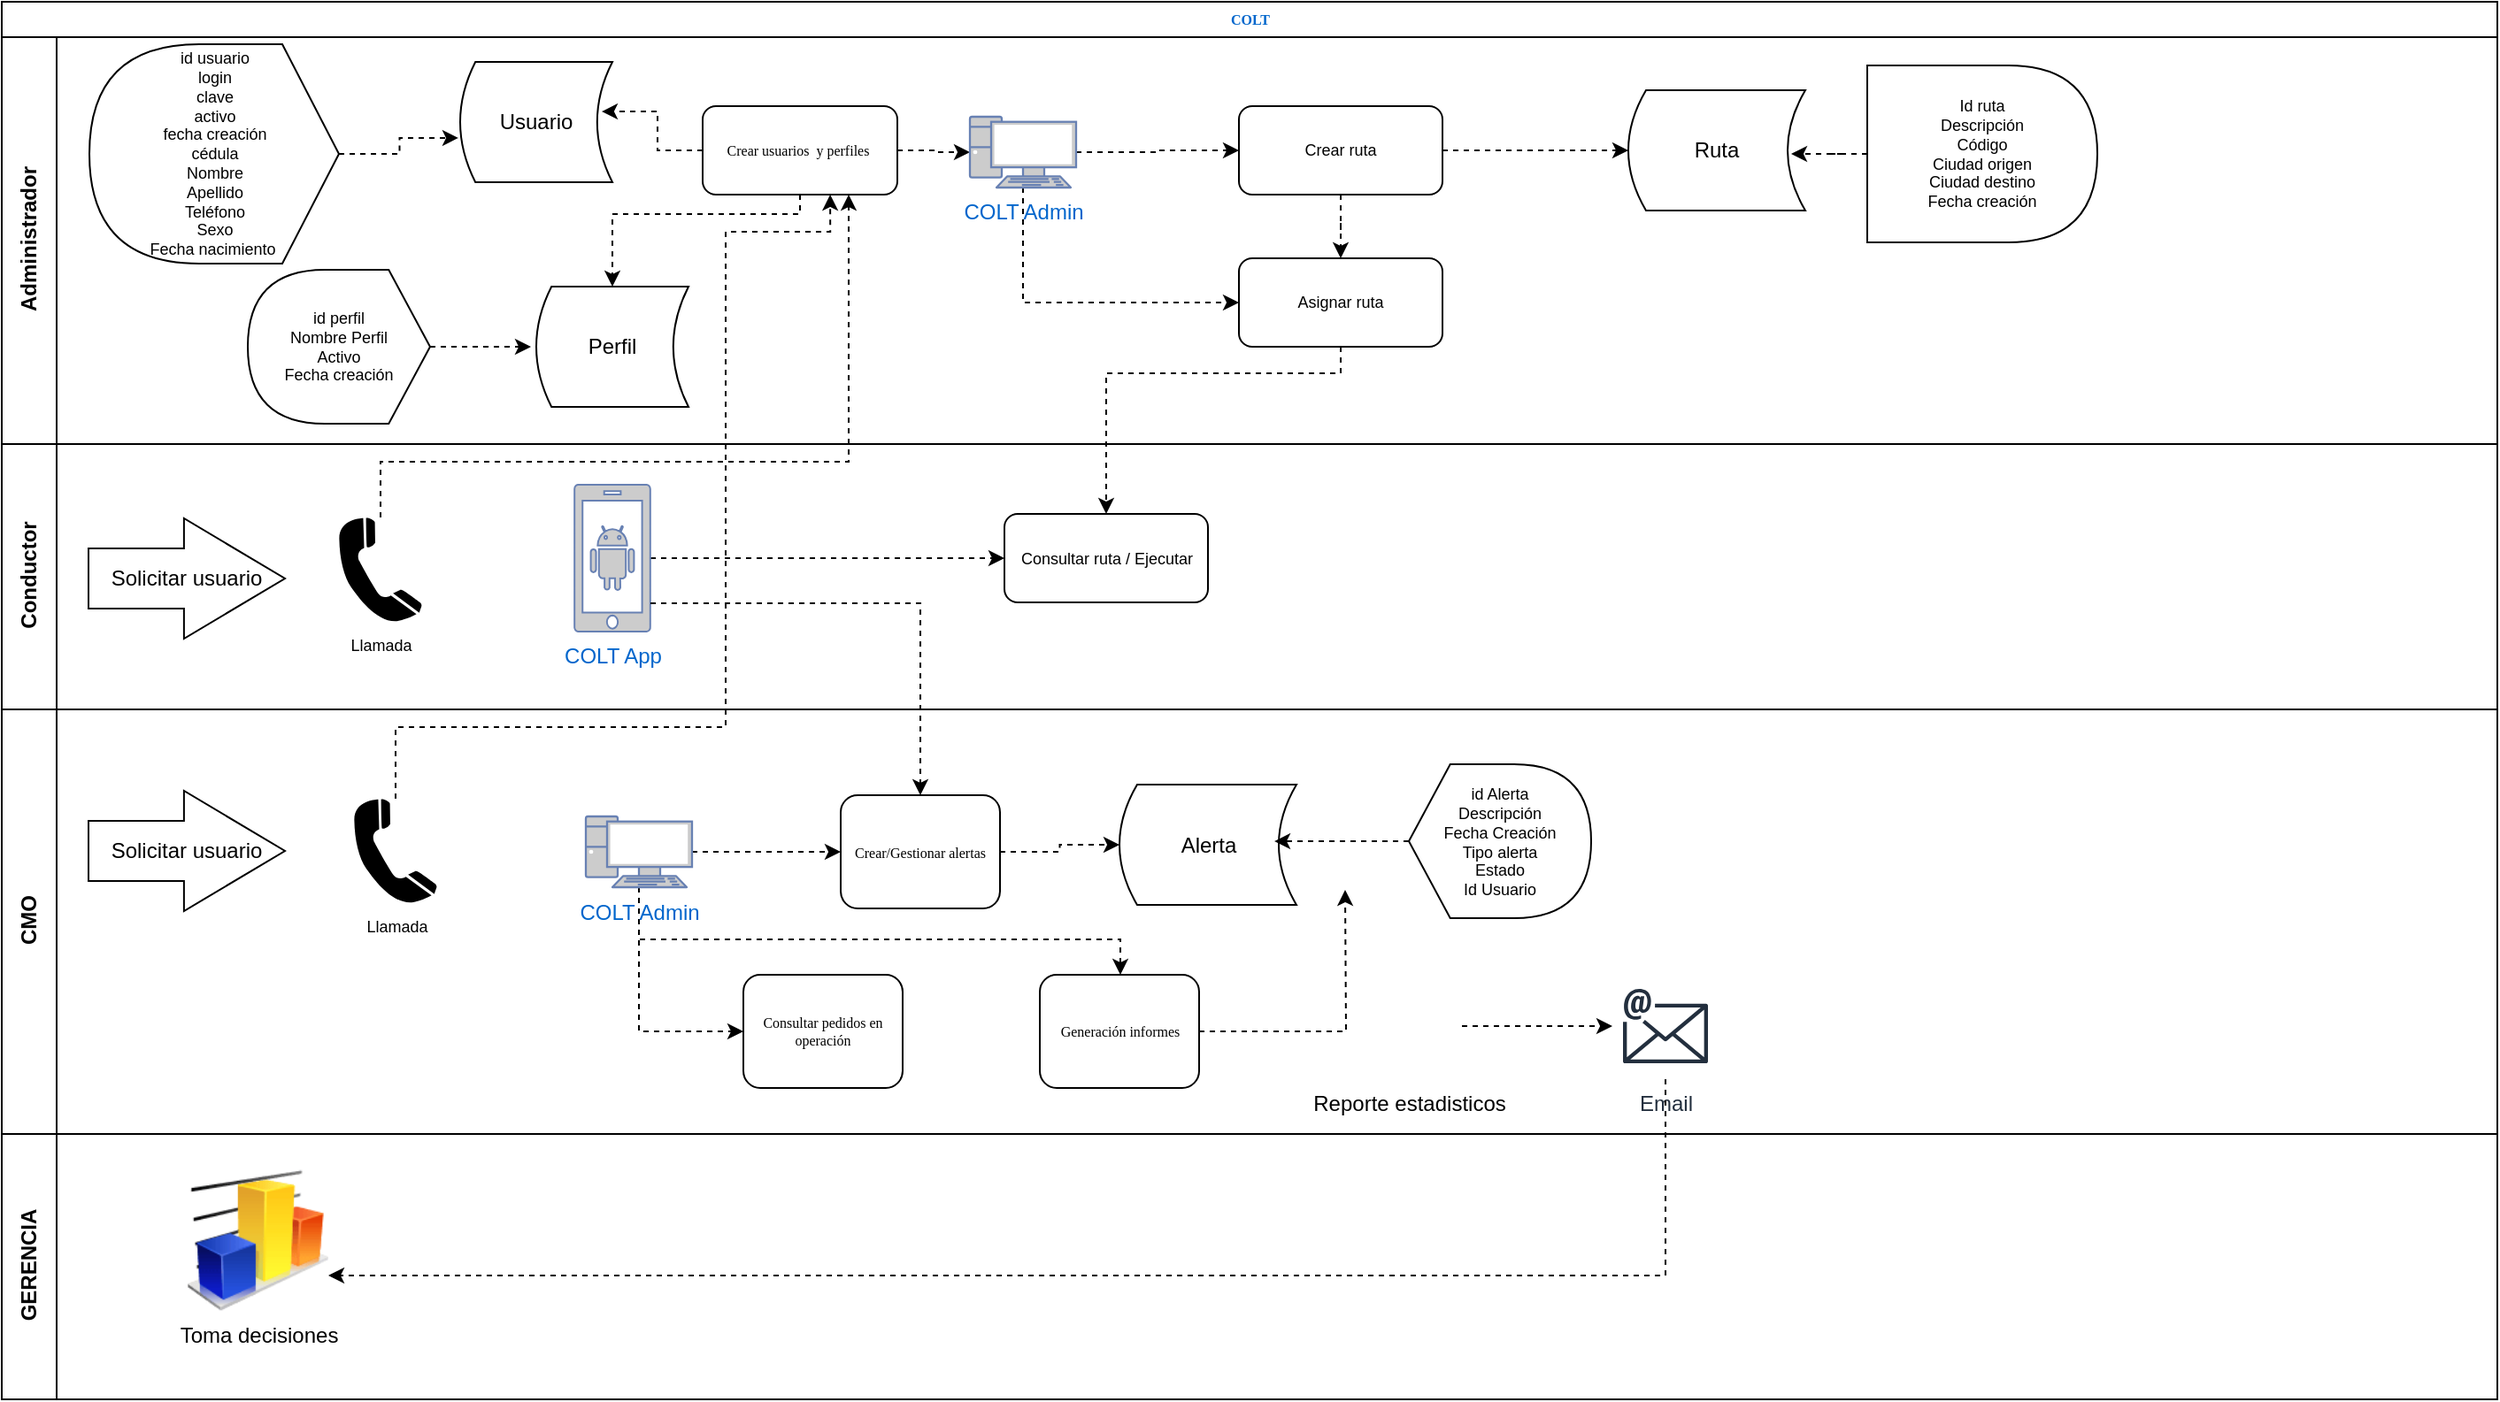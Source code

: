 <mxfile version="10.6.8" type="device"><diagram name="Page-1" id="c7488fd3-1785-93aa-aadb-54a6760d102a"><mxGraphModel dx="882" dy="413" grid="1" gridSize="10" guides="1" tooltips="1" connect="1" arrows="1" fold="1" page="1" pageScale="1" pageWidth="1100" pageHeight="850" background="#ffffff" math="0" shadow="0"><root><mxCell id="0"/><mxCell id="1" parent="0"/><mxCell id="2b4e8129b02d487f-1" value="COLT" style="swimlane;html=1;childLayout=stackLayout;horizontal=1;startSize=20;horizontalStack=0;rounded=0;shadow=0;labelBackgroundColor=none;strokeColor=#000000;strokeWidth=1;fillColor=#ffffff;fontFamily=Verdana;fontSize=8;fontColor=#0066CC;align=center;" parent="1" vertex="1"><mxGeometry x="41" y="70" width="1410" height="790" as="geometry"/></mxCell><mxCell id="2b4e8129b02d487f-2" value="Administrador" style="swimlane;html=1;startSize=31;horizontal=0;" parent="2b4e8129b02d487f-1" vertex="1"><mxGeometry y="20" width="1410" height="230" as="geometry"/></mxCell><mxCell id="S_NGNboFPDJXsQUokoUb-77" style="edgeStyle=orthogonalEdgeStyle;rounded=0;orthogonalLoop=1;jettySize=auto;html=1;dashed=1;" edge="1" parent="2b4e8129b02d487f-2" source="2b4e8129b02d487f-6" target="S_NGNboFPDJXsQUokoUb-76"><mxGeometry relative="1" as="geometry"/></mxCell><mxCell id="S_NGNboFPDJXsQUokoUb-84" style="edgeStyle=orthogonalEdgeStyle;rounded=0;orthogonalLoop=1;jettySize=auto;html=1;entryX=0.93;entryY=0.412;entryDx=0;entryDy=0;entryPerimeter=0;dashed=1;" edge="1" parent="2b4e8129b02d487f-2" source="2b4e8129b02d487f-6" target="S_NGNboFPDJXsQUokoUb-74"><mxGeometry relative="1" as="geometry"/></mxCell><mxCell id="S_NGNboFPDJXsQUokoUb-99" style="edgeStyle=orthogonalEdgeStyle;rounded=0;orthogonalLoop=1;jettySize=auto;html=1;dashed=1;fontColor=#0066CC;" edge="1" parent="2b4e8129b02d487f-2" source="2b4e8129b02d487f-6" target="S_NGNboFPDJXsQUokoUb-94"><mxGeometry relative="1" as="geometry"><Array as="points"><mxPoint x="451" y="100"/><mxPoint x="345" y="100"/></Array></mxGeometry></mxCell><mxCell id="2b4e8129b02d487f-6" value="Crear usuarios&amp;nbsp; y perfiles&amp;nbsp;" style="rounded=1;whiteSpace=wrap;html=1;shadow=0;labelBackgroundColor=none;strokeColor=#000000;strokeWidth=1;fillColor=#ffffff;fontFamily=Verdana;fontSize=8;fontColor=#000000;align=center;" parent="2b4e8129b02d487f-2" vertex="1"><mxGeometry x="396" y="39" width="110" height="50" as="geometry"/></mxCell><mxCell id="S_NGNboFPDJXsQUokoUb-107" style="edgeStyle=orthogonalEdgeStyle;rounded=0;orthogonalLoop=1;jettySize=auto;html=1;entryX=0.5;entryY=0;entryDx=0;entryDy=0;dashed=1;fontColor=#0066CC;" edge="1" parent="2b4e8129b02d487f-2" source="mrbE-FonFlYEsQ7ODGQl-52" target="S_NGNboFPDJXsQUokoUb-105"><mxGeometry relative="1" as="geometry"/></mxCell><mxCell id="S_NGNboFPDJXsQUokoUb-111" style="edgeStyle=orthogonalEdgeStyle;rounded=0;orthogonalLoop=1;jettySize=auto;html=1;entryX=0;entryY=0.5;entryDx=0;entryDy=0;dashed=1;fontColor=#0066CC;" edge="1" parent="2b4e8129b02d487f-2" source="mrbE-FonFlYEsQ7ODGQl-52" target="mrbE-FonFlYEsQ7ODGQl-9"><mxGeometry relative="1" as="geometry"/></mxCell><mxCell id="mrbE-FonFlYEsQ7ODGQl-52" value="Crear ruta" style="rounded=1;whiteSpace=wrap;html=1;fontSize=9;" parent="2b4e8129b02d487f-2" vertex="1"><mxGeometry x="699" y="39" width="115" height="50" as="geometry"/></mxCell><mxCell id="mrbE-FonFlYEsQ7ODGQl-9" value="Ruta" style="shape=dataStorage;whiteSpace=wrap;html=1;" parent="2b4e8129b02d487f-2" vertex="1"><mxGeometry x="919" y="30" width="100" height="68" as="geometry"/></mxCell><mxCell id="mrbE-FonFlYEsQ7ODGQl-14" value="Id ruta&lt;br&gt;Descripción&lt;br&gt;Código&lt;br&gt;Ciudad origen&lt;br&gt;Ciudad destino&lt;br&gt;Fecha creación&lt;br style=&quot;font-size: 9px&quot;&gt;" style="shape=display;whiteSpace=wrap;html=1;size=0;fontSize=9;" parent="2b4e8129b02d487f-2" vertex="1"><mxGeometry x="1054" y="16" width="130" height="100" as="geometry"/></mxCell><mxCell id="mrbE-FonFlYEsQ7ODGQl-17" style="edgeStyle=orthogonalEdgeStyle;rounded=0;orthogonalLoop=1;jettySize=auto;html=1;entryX=0.92;entryY=0.529;entryDx=0;entryDy=0;entryPerimeter=0;dashed=1;fontSize=9;" parent="2b4e8129b02d487f-2" source="mrbE-FonFlYEsQ7ODGQl-14" target="mrbE-FonFlYEsQ7ODGQl-9" edge="1"><mxGeometry relative="1" as="geometry"/></mxCell><mxCell id="S_NGNboFPDJXsQUokoUb-74" value="Usuario" style="shape=dataStorage;whiteSpace=wrap;html=1;" vertex="1" parent="2b4e8129b02d487f-2"><mxGeometry x="259" y="14" width="86" height="68" as="geometry"/></mxCell><mxCell id="S_NGNboFPDJXsQUokoUb-103" style="edgeStyle=orthogonalEdgeStyle;rounded=0;orthogonalLoop=1;jettySize=auto;html=1;dashed=1;fontColor=#0066CC;" edge="1" parent="2b4e8129b02d487f-2" source="S_NGNboFPDJXsQUokoUb-76" target="mrbE-FonFlYEsQ7ODGQl-52"><mxGeometry relative="1" as="geometry"/></mxCell><mxCell id="S_NGNboFPDJXsQUokoUb-106" style="edgeStyle=orthogonalEdgeStyle;rounded=0;orthogonalLoop=1;jettySize=auto;html=1;entryX=0;entryY=0.5;entryDx=0;entryDy=0;dashed=1;fontColor=#0066CC;" edge="1" parent="2b4e8129b02d487f-2" source="S_NGNboFPDJXsQUokoUb-76" target="S_NGNboFPDJXsQUokoUb-105"><mxGeometry relative="1" as="geometry"><Array as="points"><mxPoint x="577" y="150"/></Array></mxGeometry></mxCell><mxCell id="S_NGNboFPDJXsQUokoUb-76" value="COLT Admin" style="fontColor=#0066CC;verticalAlign=top;verticalLabelPosition=bottom;labelPosition=center;align=center;html=1;outlineConnect=0;fillColor=#CCCCCC;strokeColor=#6881B3;gradientColor=none;gradientDirection=north;strokeWidth=2;shape=mxgraph.networks.pc;" vertex="1" parent="2b4e8129b02d487f-2"><mxGeometry x="547" y="45" width="60" height="40" as="geometry"/></mxCell><mxCell id="S_NGNboFPDJXsQUokoUb-83" value="id usuario&lt;br&gt;login&lt;br&gt;clave&lt;br&gt;activo&lt;br&gt;fecha creación&lt;br&gt;cédula&lt;br&gt;Nombre&lt;br&gt;Apellido&lt;br&gt;Teléfono&lt;br&gt;Sexo&lt;br&gt;Fecha nacimiento&amp;nbsp;&lt;br style=&quot;font-size: 9px&quot;&gt;" style="shape=display;whiteSpace=wrap;html=1;size=0.227;fontSize=9;direction=west;" vertex="1" parent="2b4e8129b02d487f-2"><mxGeometry x="49.5" y="4" width="141" height="124" as="geometry"/></mxCell><mxCell id="S_NGNboFPDJXsQUokoUb-93" style="edgeStyle=orthogonalEdgeStyle;rounded=0;orthogonalLoop=1;jettySize=auto;html=1;dashed=1;fontColor=#0066CC;entryX=-0.012;entryY=0.632;entryDx=0;entryDy=0;entryPerimeter=0;" edge="1" parent="2b4e8129b02d487f-2" source="S_NGNboFPDJXsQUokoUb-83" target="S_NGNboFPDJXsQUokoUb-74"><mxGeometry relative="1" as="geometry"><mxPoint x="249" y="76" as="targetPoint"/></mxGeometry></mxCell><mxCell id="S_NGNboFPDJXsQUokoUb-94" value="Perfil" style="shape=dataStorage;whiteSpace=wrap;html=1;" vertex="1" parent="2b4e8129b02d487f-2"><mxGeometry x="302" y="141" width="86" height="68" as="geometry"/></mxCell><mxCell id="S_NGNboFPDJXsQUokoUb-96" value="id perfil&lt;br&gt;Nombre Perfil&lt;br&gt;Activo&lt;br&gt;Fecha creación&lt;br style=&quot;font-size: 9px&quot;&gt;" style="shape=display;whiteSpace=wrap;html=1;size=0.227;fontSize=9;direction=west;" vertex="1" parent="2b4e8129b02d487f-2"><mxGeometry x="139" y="131.5" width="103" height="87" as="geometry"/></mxCell><mxCell id="S_NGNboFPDJXsQUokoUb-105" value="Asignar ruta" style="rounded=1;whiteSpace=wrap;html=1;fontSize=9;" vertex="1" parent="2b4e8129b02d487f-2"><mxGeometry x="699" y="125" width="115" height="50" as="geometry"/></mxCell><mxCell id="2b4e8129b02d487f-3" value="Conductor" style="swimlane;html=1;startSize=31;horizontal=0;" parent="2b4e8129b02d487f-1" vertex="1"><mxGeometry y="250" width="1410" height="150" as="geometry"/></mxCell><mxCell id="S_NGNboFPDJXsQUokoUb-1" value="Solicitar usuario" style="shape=singleArrow;whiteSpace=wrap;html=1;arrowWidth=0.5;arrowSize=0.514;" vertex="1" parent="2b4e8129b02d487f-3"><mxGeometry x="49" y="42" width="111" height="68" as="geometry"/></mxCell><mxCell id="S_NGNboFPDJXsQUokoUb-110" style="edgeStyle=orthogonalEdgeStyle;rounded=0;orthogonalLoop=1;jettySize=auto;html=1;entryX=0;entryY=0.5;entryDx=0;entryDy=0;dashed=1;fontColor=#0066CC;" edge="1" parent="2b4e8129b02d487f-3" source="S_NGNboFPDJXsQUokoUb-72" target="S_NGNboFPDJXsQUokoUb-108"><mxGeometry relative="1" as="geometry"/></mxCell><mxCell id="S_NGNboFPDJXsQUokoUb-72" value="COLT App" style="pointerEvents=1;shadow=0;dashed=0;html=1;strokeColor=#6881B3;labelPosition=center;verticalLabelPosition=bottom;verticalAlign=top;align=center;shape=mxgraph.mscae.enterprise.android_phone;fillColor=#CCCCCC;fontColor=#0066CC;" vertex="1" parent="2b4e8129b02d487f-3"><mxGeometry x="323.5" y="23" width="43" height="83" as="geometry"/></mxCell><mxCell id="S_NGNboFPDJXsQUokoUb-6" value="Llamada" style="shape=mxgraph.signs.tech.telephone_3;html=1;fillColor=#000000;strokeColor=none;verticalLabelPosition=bottom;verticalAlign=top;align=center;fontSize=9;" vertex="1" parent="2b4e8129b02d487f-3"><mxGeometry x="190.5" y="41.5" width="47" height="60" as="geometry"/></mxCell><mxCell id="S_NGNboFPDJXsQUokoUb-108" value="Consultar ruta / Ejecutar" style="rounded=1;whiteSpace=wrap;html=1;fontSize=9;" vertex="1" parent="2b4e8129b02d487f-3"><mxGeometry x="566.5" y="39.5" width="115" height="50" as="geometry"/></mxCell><mxCell id="2b4e8129b02d487f-4" value="CMO&lt;br&gt;" style="swimlane;html=1;startSize=31;horizontal=0;" parent="2b4e8129b02d487f-1" vertex="1"><mxGeometry y="400" width="1410" height="240" as="geometry"/></mxCell><mxCell id="BR7oo5DEApg0y5mmbh_P-9" value="Alerta" style="shape=dataStorage;whiteSpace=wrap;html=1;" parent="2b4e8129b02d487f-4" vertex="1"><mxGeometry x="631.5" y="42.5" width="100" height="68" as="geometry"/></mxCell><mxCell id="S_NGNboFPDJXsQUokoUb-14" style="edgeStyle=orthogonalEdgeStyle;rounded=0;orthogonalLoop=1;jettySize=auto;html=1;entryX=0.875;entryY=0.471;entryDx=0;entryDy=0;entryPerimeter=0;dashed=1;" edge="1" parent="2b4e8129b02d487f-4" source="BR7oo5DEApg0y5mmbh_P-11" target="BR7oo5DEApg0y5mmbh_P-9"><mxGeometry relative="1" as="geometry"/></mxCell><mxCell id="BR7oo5DEApg0y5mmbh_P-11" value="id Alerta&lt;br&gt;Descripción&lt;br&gt;Fecha Creación&lt;br&gt;Tipo alerta&lt;br&gt;Estado&lt;br&gt;Id Usuario&lt;br style=&quot;font-size: 9px&quot;&gt;" style="shape=display;whiteSpace=wrap;html=1;size=0.227;fontSize=9;" parent="2b4e8129b02d487f-4" vertex="1"><mxGeometry x="795" y="31" width="103" height="87" as="geometry"/></mxCell><mxCell id="S_NGNboFPDJXsQUokoUb-2" value="Solicitar usuario" style="shape=singleArrow;whiteSpace=wrap;html=1;arrowWidth=0.5;arrowSize=0.514;" vertex="1" parent="2b4e8129b02d487f-4"><mxGeometry x="49" y="46" width="111" height="68" as="geometry"/></mxCell><mxCell id="S_NGNboFPDJXsQUokoUb-3" value="Llamada" style="shape=mxgraph.signs.tech.telephone_3;html=1;fillColor=#000000;strokeColor=none;verticalLabelPosition=bottom;verticalAlign=top;align=center;fontSize=9;" vertex="1" parent="2b4e8129b02d487f-4"><mxGeometry x="199" y="50.5" width="47" height="60" as="geometry"/></mxCell><mxCell id="S_NGNboFPDJXsQUokoUb-16" style="edgeStyle=orthogonalEdgeStyle;rounded=0;orthogonalLoop=1;jettySize=auto;html=1;dashed=1;" edge="1" parent="2b4e8129b02d487f-4" source="S_NGNboFPDJXsQUokoUb-10" target="S_NGNboFPDJXsQUokoUb-13"><mxGeometry relative="1" as="geometry"/></mxCell><mxCell id="S_NGNboFPDJXsQUokoUb-18" style="edgeStyle=orthogonalEdgeStyle;rounded=0;orthogonalLoop=1;jettySize=auto;html=1;entryX=0;entryY=0.5;entryDx=0;entryDy=0;dashed=1;" edge="1" parent="2b4e8129b02d487f-4" source="S_NGNboFPDJXsQUokoUb-10" target="S_NGNboFPDJXsQUokoUb-17"><mxGeometry relative="1" as="geometry"><Array as="points"><mxPoint x="360" y="182"/></Array></mxGeometry></mxCell><mxCell id="S_NGNboFPDJXsQUokoUb-71" style="edgeStyle=orthogonalEdgeStyle;rounded=0;orthogonalLoop=1;jettySize=auto;html=1;dashed=1;" edge="1" parent="2b4e8129b02d487f-4" source="S_NGNboFPDJXsQUokoUb-10" target="S_NGNboFPDJXsQUokoUb-63"><mxGeometry relative="1" as="geometry"><Array as="points"><mxPoint x="360" y="130"/><mxPoint x="632" y="130"/></Array></mxGeometry></mxCell><mxCell id="S_NGNboFPDJXsQUokoUb-10" value="COLT Admin" style="fontColor=#0066CC;verticalAlign=top;verticalLabelPosition=bottom;labelPosition=center;align=center;html=1;outlineConnect=0;fillColor=#CCCCCC;strokeColor=#6881B3;gradientColor=none;gradientDirection=north;strokeWidth=2;shape=mxgraph.networks.pc;" vertex="1" parent="2b4e8129b02d487f-4"><mxGeometry x="330" y="60.5" width="60" height="40" as="geometry"/></mxCell><mxCell id="S_NGNboFPDJXsQUokoUb-102" style="edgeStyle=orthogonalEdgeStyle;rounded=0;orthogonalLoop=1;jettySize=auto;html=1;entryX=0;entryY=0.5;entryDx=0;entryDy=0;dashed=1;fontColor=#0066CC;" edge="1" parent="2b4e8129b02d487f-4" source="S_NGNboFPDJXsQUokoUb-13" target="BR7oo5DEApg0y5mmbh_P-9"><mxGeometry relative="1" as="geometry"/></mxCell><mxCell id="S_NGNboFPDJXsQUokoUb-13" value="Crear/Gestionar alertas" style="rounded=1;whiteSpace=wrap;html=1;shadow=0;labelBackgroundColor=none;strokeColor=#000000;strokeWidth=1;fillColor=#ffffff;fontFamily=Verdana;fontSize=8;fontColor=#000000;align=center;" vertex="1" parent="2b4e8129b02d487f-4"><mxGeometry x="474" y="48.5" width="90" height="64" as="geometry"/></mxCell><mxCell id="S_NGNboFPDJXsQUokoUb-17" value="Consultar pedidos en operación" style="rounded=1;whiteSpace=wrap;html=1;shadow=0;labelBackgroundColor=none;strokeColor=#000000;strokeWidth=1;fillColor=#ffffff;fontFamily=Verdana;fontSize=8;fontColor=#000000;align=center;" vertex="1" parent="2b4e8129b02d487f-4"><mxGeometry x="419" y="150" width="90" height="64" as="geometry"/></mxCell><mxCell id="S_NGNboFPDJXsQUokoUb-63" value="Generación informes" style="rounded=1;whiteSpace=wrap;html=1;shadow=0;labelBackgroundColor=none;strokeColor=#000000;strokeWidth=1;fillColor=#ffffff;fontFamily=Verdana;fontSize=8;fontColor=#000000;align=center;" vertex="1" parent="2b4e8129b02d487f-4"><mxGeometry x="586.5" y="150" width="90" height="64" as="geometry"/></mxCell><mxCell id="S_NGNboFPDJXsQUokoUb-68" style="edgeStyle=orthogonalEdgeStyle;rounded=0;orthogonalLoop=1;jettySize=auto;html=1;dashed=1;" edge="1" parent="2b4e8129b02d487f-4" source="S_NGNboFPDJXsQUokoUb-64" target="S_NGNboFPDJXsQUokoUb-67"><mxGeometry relative="1" as="geometry"/></mxCell><mxCell id="S_NGNboFPDJXsQUokoUb-64" value="Reporte estadisticos" style="shape=image;html=1;verticalAlign=top;verticalLabelPosition=bottom;labelBackgroundColor=#ffffff;imageAspect=0;aspect=fixed;image=https://cdn3.iconfinder.com/data/icons/brands-applications/512/Excel_D-128.png" vertex="1" parent="2b4e8129b02d487f-4"><mxGeometry x="765" y="149" width="60" height="60" as="geometry"/></mxCell><mxCell id="S_NGNboFPDJXsQUokoUb-67" value="Email" style="outlineConnect=0;fontColor=#232F3E;gradientColor=none;strokeColor=#232F3E;fillColor=#ffffff;dashed=0;verticalLabelPosition=bottom;verticalAlign=top;align=center;html=1;fontSize=12;fontStyle=0;aspect=fixed;shape=mxgraph.aws4.resourceIcon;resIcon=mxgraph.aws4.email;" vertex="1" parent="2b4e8129b02d487f-4"><mxGeometry x="910" y="149" width="60" height="60" as="geometry"/></mxCell><mxCell id="S_NGNboFPDJXsQUokoUb-89" style="edgeStyle=orthogonalEdgeStyle;rounded=0;orthogonalLoop=1;jettySize=auto;html=1;entryX=0.5;entryY=0;entryDx=0;entryDy=0;dashed=1;fontColor=#0066CC;" edge="1" parent="2b4e8129b02d487f-1" source="S_NGNboFPDJXsQUokoUb-72" target="S_NGNboFPDJXsQUokoUb-13"><mxGeometry relative="1" as="geometry"><Array as="points"><mxPoint x="389" y="340"/><mxPoint x="519" y="340"/></Array></mxGeometry></mxCell><mxCell id="S_NGNboFPDJXsQUokoUb-100" style="edgeStyle=orthogonalEdgeStyle;rounded=0;orthogonalLoop=1;jettySize=auto;html=1;entryX=0.75;entryY=1;entryDx=0;entryDy=0;dashed=1;fontColor=#0066CC;" edge="1" parent="2b4e8129b02d487f-1" source="S_NGNboFPDJXsQUokoUb-6" target="2b4e8129b02d487f-6"><mxGeometry relative="1" as="geometry"><Array as="points"><mxPoint x="214" y="260"/><mxPoint x="479" y="260"/></Array></mxGeometry></mxCell><mxCell id="S_NGNboFPDJXsQUokoUb-101" style="edgeStyle=orthogonalEdgeStyle;rounded=0;orthogonalLoop=1;jettySize=auto;html=1;entryX=0.655;entryY=1;entryDx=0;entryDy=0;entryPerimeter=0;dashed=1;fontColor=#0066CC;" edge="1" parent="2b4e8129b02d487f-1" source="S_NGNboFPDJXsQUokoUb-3" target="2b4e8129b02d487f-6"><mxGeometry relative="1" as="geometry"><Array as="points"><mxPoint x="223" y="410"/><mxPoint x="409" y="410"/><mxPoint x="409" y="130"/><mxPoint x="468" y="130"/></Array></mxGeometry></mxCell><mxCell id="S_NGNboFPDJXsQUokoUb-109" style="edgeStyle=orthogonalEdgeStyle;rounded=0;orthogonalLoop=1;jettySize=auto;html=1;dashed=1;fontColor=#0066CC;" edge="1" parent="2b4e8129b02d487f-1" source="S_NGNboFPDJXsQUokoUb-105" target="S_NGNboFPDJXsQUokoUb-108"><mxGeometry relative="1" as="geometry"><Array as="points"><mxPoint x="757" y="210"/><mxPoint x="624" y="210"/></Array></mxGeometry></mxCell><mxCell id="S_NGNboFPDJXsQUokoUb-52" value="GERENCIA&lt;br&gt;" style="swimlane;html=1;startSize=31;horizontal=0;" vertex="1" parent="2b4e8129b02d487f-1"><mxGeometry y="640" width="1410" height="150" as="geometry"/></mxCell><mxCell id="S_NGNboFPDJXsQUokoUb-58" style="edgeStyle=orthogonalEdgeStyle;rounded=0;orthogonalLoop=1;jettySize=auto;html=1;dashed=1;" edge="1" parent="S_NGNboFPDJXsQUokoUb-52" source="S_NGNboFPDJXsQUokoUb-60"><mxGeometry relative="1" as="geometry"><mxPoint x="474" y="80.5" as="targetPoint"/></mxGeometry></mxCell><mxCell id="S_NGNboFPDJXsQUokoUb-59" style="edgeStyle=orthogonalEdgeStyle;rounded=0;orthogonalLoop=1;jettySize=auto;html=1;entryX=0;entryY=0.5;entryDx=0;entryDy=0;dashed=1;" edge="1" parent="S_NGNboFPDJXsQUokoUb-52" source="S_NGNboFPDJXsQUokoUb-60"><mxGeometry relative="1" as="geometry"><Array as="points"><mxPoint x="360" y="182"/></Array><mxPoint x="474" y="182" as="targetPoint"/></mxGeometry></mxCell><mxCell id="S_NGNboFPDJXsQUokoUb-69" value="Toma decisiones" style="image;html=1;labelBackgroundColor=#ffffff;image=img/lib/clip_art/finance/Graph_128x128.png" vertex="1" parent="S_NGNboFPDJXsQUokoUb-52"><mxGeometry x="104.5" y="20" width="80" height="80" as="geometry"/></mxCell><mxCell id="S_NGNboFPDJXsQUokoUb-112" style="edgeStyle=orthogonalEdgeStyle;rounded=0;orthogonalLoop=1;jettySize=auto;html=1;entryX=1;entryY=0.75;entryDx=0;entryDy=0;dashed=1;fontColor=#0066CC;" edge="1" parent="2b4e8129b02d487f-1" source="S_NGNboFPDJXsQUokoUb-67" target="S_NGNboFPDJXsQUokoUb-69"><mxGeometry relative="1" as="geometry"><Array as="points"><mxPoint x="940" y="720"/></Array></mxGeometry></mxCell><mxCell id="S_NGNboFPDJXsQUokoUb-66" style="edgeStyle=orthogonalEdgeStyle;rounded=0;orthogonalLoop=1;jettySize=auto;html=1;dashed=1;" edge="1" parent="1" source="S_NGNboFPDJXsQUokoUb-63"><mxGeometry relative="1" as="geometry"><mxPoint x="800" y="572" as="targetPoint"/></mxGeometry></mxCell><mxCell id="S_NGNboFPDJXsQUokoUb-97" style="edgeStyle=orthogonalEdgeStyle;rounded=0;orthogonalLoop=1;jettySize=auto;html=1;dashed=1;fontColor=#0066CC;" edge="1" parent="1" source="S_NGNboFPDJXsQUokoUb-96"><mxGeometry relative="1" as="geometry"><mxPoint x="340" y="265" as="targetPoint"/></mxGeometry></mxCell></root></mxGraphModel></diagram></mxfile>